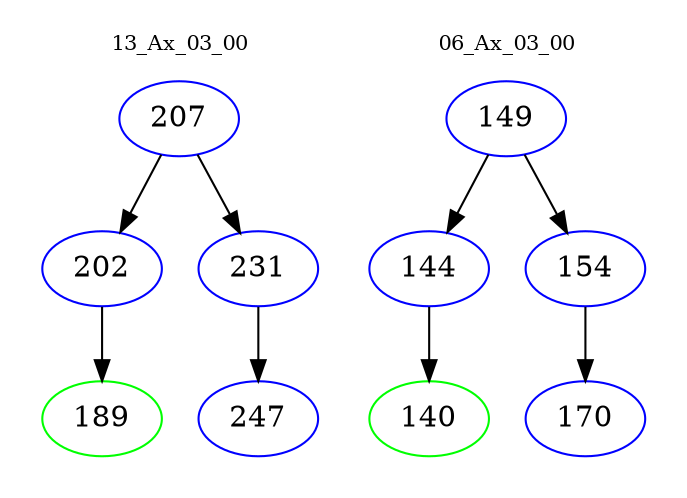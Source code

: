 digraph{
subgraph cluster_0 {
color = white
label = "13_Ax_03_00";
fontsize=10;
T0_207 [label="207", color="blue"]
T0_207 -> T0_202 [color="black"]
T0_202 [label="202", color="blue"]
T0_202 -> T0_189 [color="black"]
T0_189 [label="189", color="green"]
T0_207 -> T0_231 [color="black"]
T0_231 [label="231", color="blue"]
T0_231 -> T0_247 [color="black"]
T0_247 [label="247", color="blue"]
}
subgraph cluster_1 {
color = white
label = "06_Ax_03_00";
fontsize=10;
T1_149 [label="149", color="blue"]
T1_149 -> T1_144 [color="black"]
T1_144 [label="144", color="blue"]
T1_144 -> T1_140 [color="black"]
T1_140 [label="140", color="green"]
T1_149 -> T1_154 [color="black"]
T1_154 [label="154", color="blue"]
T1_154 -> T1_170 [color="black"]
T1_170 [label="170", color="blue"]
}
}
